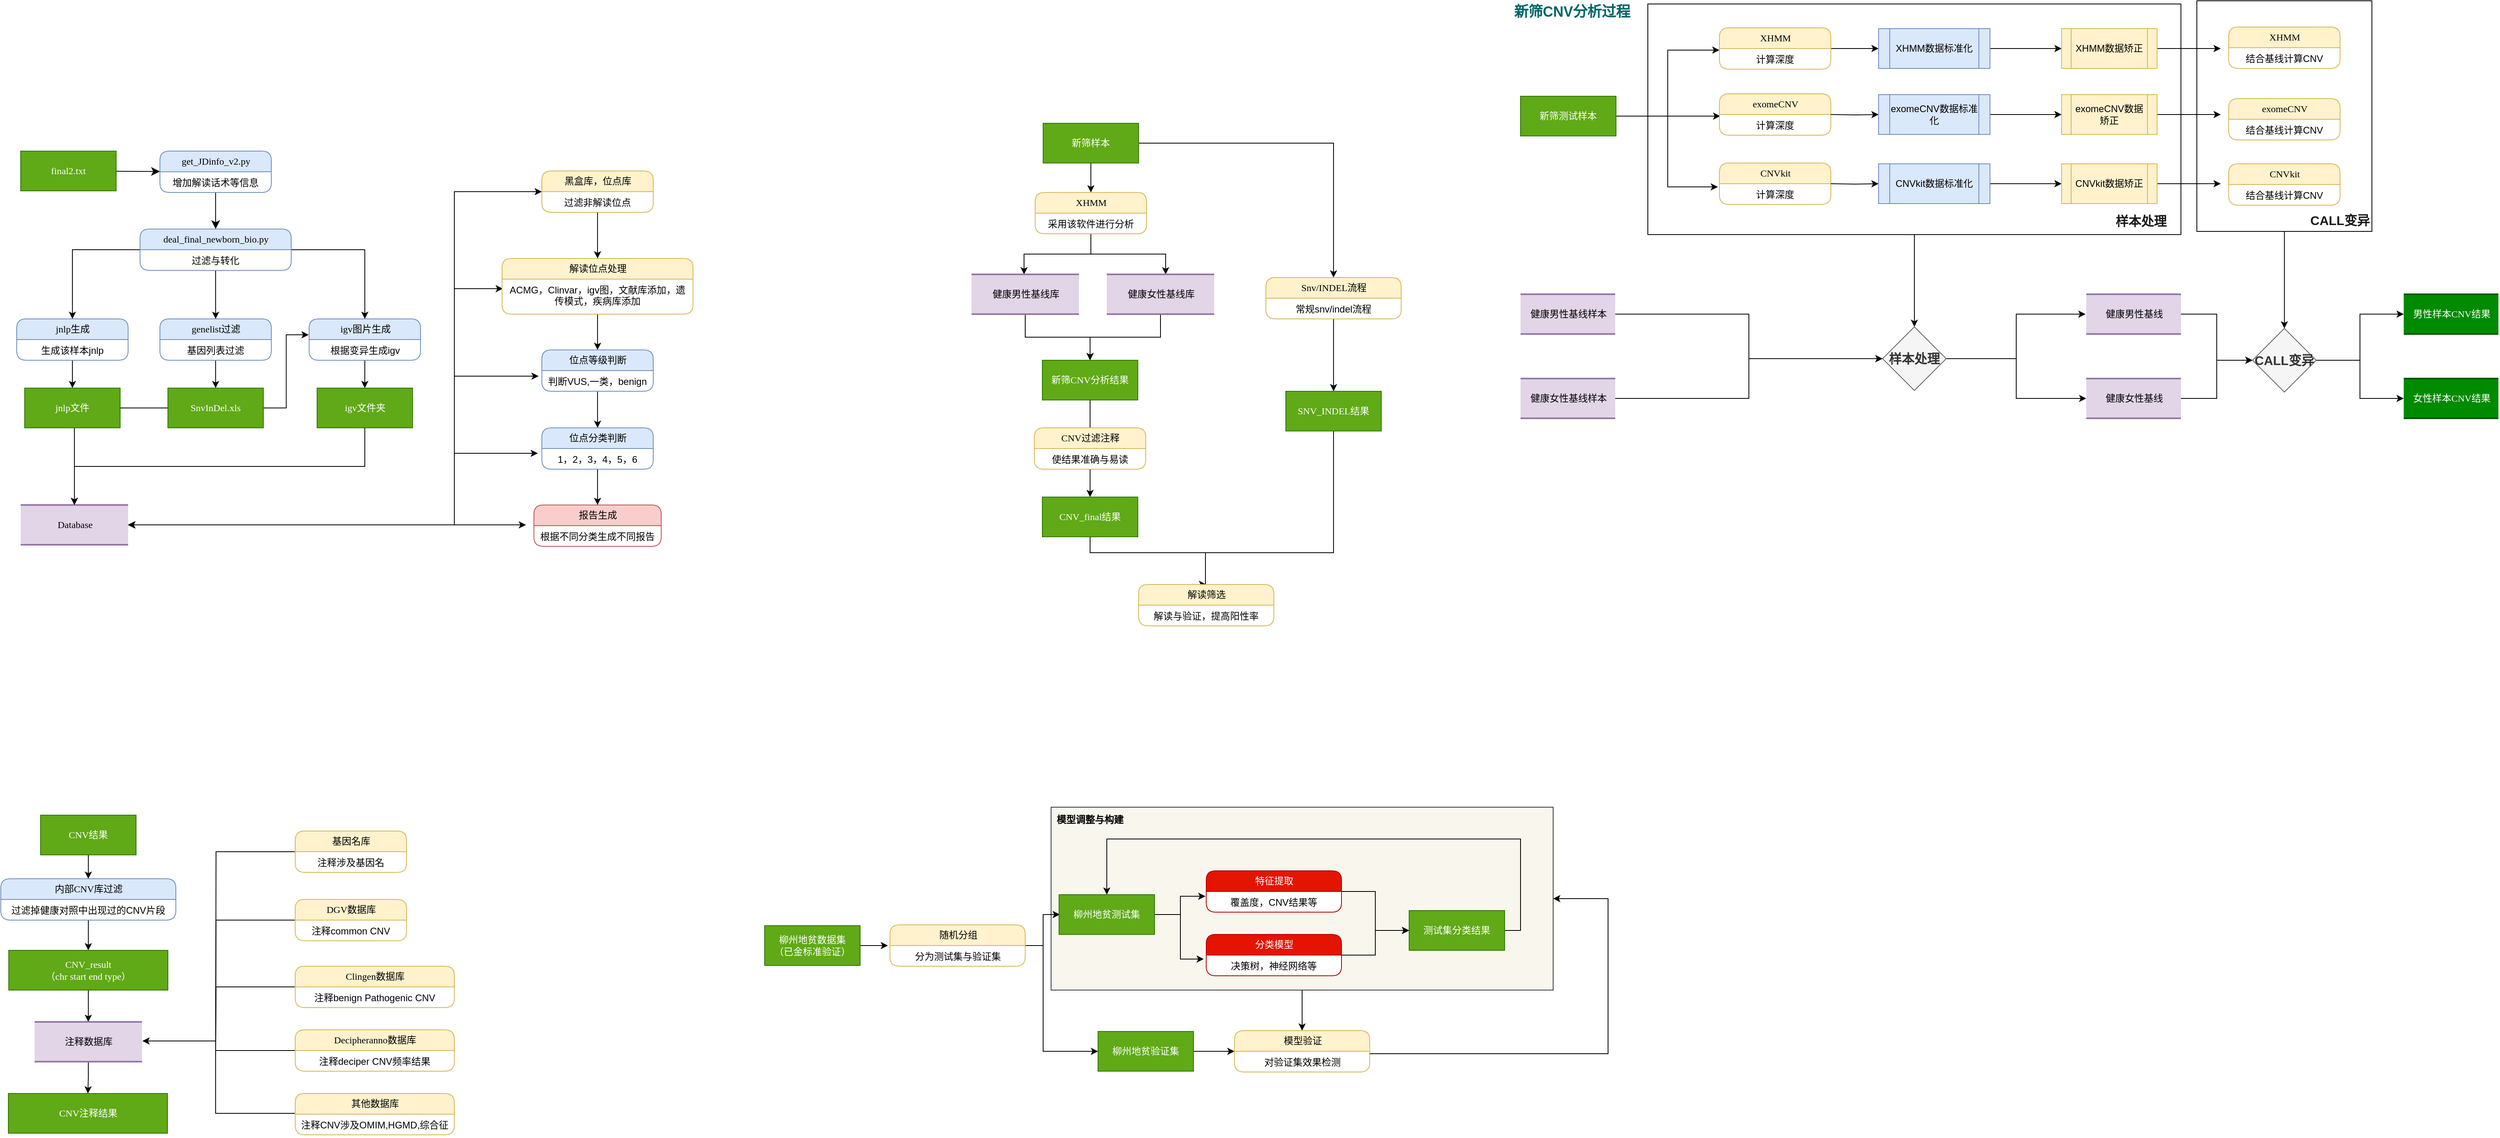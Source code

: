 <mxfile version="12.2.3" type="github" pages="1">
  <diagram name="Page-1" id="52a04d89-c75d-2922-d76d-85b35f80e030">
    <mxGraphModel dx="1438" dy="1563" grid="1" gridSize="10" guides="1" tooltips="1" connect="1" arrows="1" fold="1" page="1" pageScale="1" pageWidth="1100" pageHeight="850" background="#ffffff" math="0" shadow="0">
      <root>
        <mxCell id="0"/>
        <mxCell id="1" parent="0"/>
        <mxCell id="VOBAoA-C6KZwOOZsZIeF-67" style="edgeStyle=orthogonalEdgeStyle;rounded=0;orthogonalLoop=1;jettySize=auto;html=1;entryX=0.5;entryY=0;entryDx=0;entryDy=0;fontSize=16;fontColor=#1A1A1A;" edge="1" parent="1" source="VOBAoA-C6KZwOOZsZIeF-64" target="VOBAoA-C6KZwOOZsZIeF-65">
          <mxGeometry relative="1" as="geometry"/>
        </mxCell>
        <mxCell id="VOBAoA-C6KZwOOZsZIeF-64" value="" style="rounded=0;whiteSpace=wrap;html=1;fontColor=#006666;" vertex="1" parent="1">
          <mxGeometry x="2800" y="-134" width="220" height="290" as="geometry"/>
        </mxCell>
        <mxCell id="VOBAoA-C6KZwOOZsZIeF-54" style="edgeStyle=orthogonalEdgeStyle;rounded=0;orthogonalLoop=1;jettySize=auto;html=1;entryX=0.5;entryY=0;entryDx=0;entryDy=0;fontSize=16;fontColor=#1A1A1A;" edge="1" parent="1" source="VOBAoA-C6KZwOOZsZIeF-17" target="VOBAoA-C6KZwOOZsZIeF-43">
          <mxGeometry relative="1" as="geometry"/>
        </mxCell>
        <mxCell id="VOBAoA-C6KZwOOZsZIeF-17" value="" style="rounded=0;whiteSpace=wrap;html=1;fontColor=#006666;" vertex="1" parent="1">
          <mxGeometry x="2110" y="-130" width="670" height="290" as="geometry"/>
        </mxCell>
        <mxCell id="idDfFGac4VxkV4h0BFKW-147" style="edgeStyle=orthogonalEdgeStyle;rounded=0;orthogonalLoop=1;jettySize=auto;html=1;entryX=0.5;entryY=0;entryDx=0;entryDy=0;startArrow=none;startFill=0;endArrow=classic;endFill=1;" parent="1" source="idDfFGac4VxkV4h0BFKW-142" target="idDfFGac4VxkV4h0BFKW-145" edge="1">
          <mxGeometry relative="1" as="geometry"/>
        </mxCell>
        <mxCell id="idDfFGac4VxkV4h0BFKW-142" value="" style="rounded=0;whiteSpace=wrap;html=1;fillColor=#f9f7ed;strokeColor=#36393d;" parent="1" vertex="1">
          <mxGeometry x="1360" y="880" width="631" height="230" as="geometry"/>
        </mxCell>
        <mxCell id="idDfFGac4VxkV4h0BFKW-47" style="edgeStyle=orthogonalEdgeStyle;rounded=0;orthogonalLoop=1;jettySize=auto;html=1;startArrow=classic;startFill=1;entryX=0;entryY=0.5;entryDx=0;entryDy=0;" parent="1" source="17472293e6e8944d-4" target="idDfFGac4VxkV4h0BFKW-20" edge="1">
          <mxGeometry relative="1" as="geometry">
            <mxPoint x="620" y="170" as="targetPoint"/>
            <Array as="points">
              <mxPoint x="610" y="525"/>
              <mxPoint x="610" y="106"/>
            </Array>
          </mxGeometry>
        </mxCell>
        <mxCell id="idDfFGac4VxkV4h0BFKW-48" style="edgeStyle=orthogonalEdgeStyle;rounded=0;orthogonalLoop=1;jettySize=auto;html=1;entryX=0.004;entryY=0.273;entryDx=0;entryDy=0;entryPerimeter=0;startArrow=classic;startFill=1;" parent="1" source="17472293e6e8944d-4" target="idDfFGac4VxkV4h0BFKW-24" edge="1">
          <mxGeometry relative="1" as="geometry">
            <Array as="points">
              <mxPoint x="610" y="525"/>
              <mxPoint x="610" y="228"/>
            </Array>
          </mxGeometry>
        </mxCell>
        <mxCell id="idDfFGac4VxkV4h0BFKW-49" style="edgeStyle=orthogonalEdgeStyle;rounded=0;orthogonalLoop=1;jettySize=auto;html=1;entryX=-0.029;entryY=0.269;entryDx=0;entryDy=0;entryPerimeter=0;startArrow=classic;startFill=1;" parent="1" source="17472293e6e8944d-4" target="idDfFGac4VxkV4h0BFKW-26" edge="1">
          <mxGeometry relative="1" as="geometry">
            <Array as="points">
              <mxPoint x="610" y="525"/>
              <mxPoint x="610" y="338"/>
            </Array>
          </mxGeometry>
        </mxCell>
        <mxCell id="idDfFGac4VxkV4h0BFKW-50" style="edgeStyle=orthogonalEdgeStyle;rounded=0;orthogonalLoop=1;jettySize=auto;html=1;entryX=-0.036;entryY=0.231;entryDx=0;entryDy=0;entryPerimeter=0;startArrow=classic;startFill=1;" parent="1" source="17472293e6e8944d-4" target="idDfFGac4VxkV4h0BFKW-29" edge="1">
          <mxGeometry relative="1" as="geometry">
            <Array as="points">
              <mxPoint x="610" y="525"/>
              <mxPoint x="610" y="435"/>
            </Array>
          </mxGeometry>
        </mxCell>
        <mxCell id="idDfFGac4VxkV4h0BFKW-53" style="edgeStyle=orthogonalEdgeStyle;rounded=0;orthogonalLoop=1;jettySize=auto;html=1;startArrow=classic;startFill=1;" parent="1" source="17472293e6e8944d-4" edge="1">
          <mxGeometry relative="1" as="geometry">
            <mxPoint x="700" y="525" as="targetPoint"/>
          </mxGeometry>
        </mxCell>
        <mxCell id="17472293e6e8944d-4" value="Database" style="html=1;rounded=0;shadow=0;comic=0;labelBackgroundColor=none;strokeColor=#9673a6;strokeWidth=2;fillColor=#e1d5e7;fontFamily=Verdana;fontSize=12;align=center;shape=mxgraph.ios7ui.horLines;" parent="1" vertex="1">
          <mxGeometry x="65" y="500" width="135" height="50" as="geometry"/>
        </mxCell>
        <mxCell id="1fdf3b25b50cf41e-27" style="edgeStyle=none;html=1;labelBackgroundColor=none;startFill=0;startSize=8;endFill=1;endSize=8;fontFamily=Verdana;fontSize=12;" parent="1" source="17472293e6e8944d-30" target="1fdf3b25b50cf41e-1" edge="1">
          <mxGeometry relative="1" as="geometry"/>
        </mxCell>
        <mxCell id="17472293e6e8944d-30" value="final2.txt" style="whiteSpace=wrap;html=1;rounded=0;shadow=0;comic=0;labelBackgroundColor=none;strokeColor=#2D7600;strokeWidth=1;fillColor=#60a917;fontFamily=Verdana;fontSize=12;fontColor=#ffffff;align=center;" parent="1" vertex="1">
          <mxGeometry x="65" y="55" width="120" height="50" as="geometry"/>
        </mxCell>
        <mxCell id="1fdf3b25b50cf41e-29" style="edgeStyle=none;html=1;labelBackgroundColor=none;startFill=0;startSize=8;endFill=1;endSize=8;fontFamily=Verdana;fontSize=12;" parent="1" source="1fdf3b25b50cf41e-1" target="1fdf3b25b50cf41e-7" edge="1">
          <mxGeometry relative="1" as="geometry"/>
        </mxCell>
        <mxCell id="1fdf3b25b50cf41e-1" value="get_JDinfo_v2.py" style="swimlane;html=1;fontStyle=0;childLayout=stackLayout;horizontal=1;startSize=26;fillColor=#dae8fc;horizontalStack=0;resizeParent=1;resizeLast=0;collapsible=1;marginBottom=0;swimlaneFillColor=#ffffff;align=center;rounded=1;shadow=0;comic=0;labelBackgroundColor=none;strokeColor=#6c8ebf;strokeWidth=1;fontFamily=Verdana;fontSize=12;" parent="1" vertex="1">
          <mxGeometry x="240" y="55" width="140" height="52" as="geometry"/>
        </mxCell>
        <mxCell id="1fdf3b25b50cf41e-2" value="增加解读话术等信息" style="text;html=1;strokeColor=none;fillColor=none;spacingLeft=4;spacingRight=4;whiteSpace=wrap;overflow=hidden;rotatable=0;points=[[0,0.5],[1,0.5]];portConstraint=eastwest;align=center;" parent="1fdf3b25b50cf41e-1" vertex="1">
          <mxGeometry y="26" width="140" height="26" as="geometry"/>
        </mxCell>
        <mxCell id="idDfFGac4VxkV4h0BFKW-39" value="" style="edgeStyle=orthogonalEdgeStyle;rounded=0;orthogonalLoop=1;jettySize=auto;html=1;" parent="1" source="1fdf3b25b50cf41e-7" target="1fdf3b25b50cf41e-17" edge="1">
          <mxGeometry relative="1" as="geometry"/>
        </mxCell>
        <mxCell id="idDfFGac4VxkV4h0BFKW-40" style="edgeStyle=orthogonalEdgeStyle;rounded=0;orthogonalLoop=1;jettySize=auto;html=1;" parent="1" source="1fdf3b25b50cf41e-7" target="1fdf3b25b50cf41e-19" edge="1">
          <mxGeometry relative="1" as="geometry"/>
        </mxCell>
        <mxCell id="idDfFGac4VxkV4h0BFKW-41" style="edgeStyle=orthogonalEdgeStyle;rounded=0;orthogonalLoop=1;jettySize=auto;html=1;entryX=0.5;entryY=0;entryDx=0;entryDy=0;" parent="1" source="1fdf3b25b50cf41e-7" target="1fdf3b25b50cf41e-21" edge="1">
          <mxGeometry relative="1" as="geometry"/>
        </mxCell>
        <mxCell id="1fdf3b25b50cf41e-7" value="deal_final_newborn_bio.py" style="swimlane;html=1;fontStyle=0;childLayout=stackLayout;horizontal=1;startSize=26;fillColor=#dae8fc;horizontalStack=0;resizeParent=1;resizeLast=0;collapsible=1;marginBottom=0;swimlaneFillColor=#ffffff;align=center;rounded=1;shadow=0;comic=0;labelBackgroundColor=none;strokeColor=#6c8ebf;strokeWidth=1;fontFamily=Verdana;fontSize=12;" parent="1" vertex="1">
          <mxGeometry x="215" y="153" width="190" height="52" as="geometry"/>
        </mxCell>
        <mxCell id="1fdf3b25b50cf41e-8" value="过滤与转化" style="text;html=1;strokeColor=none;fillColor=none;spacingLeft=4;spacingRight=4;whiteSpace=wrap;overflow=hidden;rotatable=0;points=[[0,0.5],[1,0.5]];portConstraint=eastwest;align=center;" parent="1fdf3b25b50cf41e-7" vertex="1">
          <mxGeometry y="26" width="190" height="26" as="geometry"/>
        </mxCell>
        <mxCell id="idDfFGac4VxkV4h0BFKW-12" value="" style="edgeStyle=orthogonalEdgeStyle;rounded=0;orthogonalLoop=1;jettySize=auto;html=1;" parent="1" source="1fdf3b25b50cf41e-17" target="1fdf3b25b50cf41e-25" edge="1">
          <mxGeometry relative="1" as="geometry"/>
        </mxCell>
        <mxCell id="1fdf3b25b50cf41e-17" value="genelist过滤" style="swimlane;html=1;fontStyle=0;childLayout=stackLayout;horizontal=1;startSize=26;fillColor=#dae8fc;horizontalStack=0;resizeParent=1;resizeLast=0;collapsible=1;marginBottom=0;swimlaneFillColor=#ffffff;align=center;rounded=1;shadow=0;comic=0;labelBackgroundColor=none;strokeColor=#6c8ebf;strokeWidth=1;fontFamily=Verdana;fontSize=12;" parent="1" vertex="1">
          <mxGeometry x="240" y="266" width="140" height="52" as="geometry"/>
        </mxCell>
        <mxCell id="1fdf3b25b50cf41e-18" value="基因列表过滤" style="text;html=1;strokeColor=none;fillColor=none;spacingLeft=4;spacingRight=4;whiteSpace=wrap;overflow=hidden;rotatable=0;points=[[0,0.5],[1,0.5]];portConstraint=eastwest;align=center;" parent="1fdf3b25b50cf41e-17" vertex="1">
          <mxGeometry y="26" width="140" height="26" as="geometry"/>
        </mxCell>
        <mxCell id="idDfFGac4VxkV4h0BFKW-13" value="" style="edgeStyle=orthogonalEdgeStyle;rounded=0;orthogonalLoop=1;jettySize=auto;html=1;" parent="1" source="1fdf3b25b50cf41e-19" target="idDfFGac4VxkV4h0BFKW-4" edge="1">
          <mxGeometry relative="1" as="geometry"/>
        </mxCell>
        <mxCell id="1fdf3b25b50cf41e-19" value="igv图片生成" style="swimlane;html=1;fontStyle=0;childLayout=stackLayout;horizontal=1;startSize=26;fillColor=#dae8fc;horizontalStack=0;resizeParent=1;resizeLast=0;collapsible=1;marginBottom=0;swimlaneFillColor=#ffffff;align=center;rounded=1;shadow=0;comic=0;labelBackgroundColor=none;strokeColor=#6c8ebf;strokeWidth=1;fontFamily=Verdana;fontSize=12;" parent="1" vertex="1">
          <mxGeometry x="427.5" y="266" width="140" height="52" as="geometry"/>
        </mxCell>
        <mxCell id="1fdf3b25b50cf41e-20" value="根据变异生成igv" style="text;html=1;strokeColor=none;fillColor=none;spacingLeft=4;spacingRight=4;whiteSpace=wrap;overflow=hidden;rotatable=0;points=[[0,0.5],[1,0.5]];portConstraint=eastwest;align=center;" parent="1fdf3b25b50cf41e-19" vertex="1">
          <mxGeometry y="26" width="140" height="26" as="geometry"/>
        </mxCell>
        <mxCell id="idDfFGac4VxkV4h0BFKW-14" value="" style="edgeStyle=orthogonalEdgeStyle;rounded=0;orthogonalLoop=1;jettySize=auto;html=1;" parent="1" source="1fdf3b25b50cf41e-21" target="1fdf3b25b50cf41e-26" edge="1">
          <mxGeometry relative="1" as="geometry"/>
        </mxCell>
        <mxCell id="1fdf3b25b50cf41e-21" value="jnlp生成" style="swimlane;html=1;fontStyle=0;childLayout=stackLayout;horizontal=1;startSize=26;fillColor=#dae8fc;horizontalStack=0;resizeParent=1;resizeLast=0;collapsible=1;marginBottom=0;swimlaneFillColor=#ffffff;align=center;rounded=1;shadow=0;comic=0;labelBackgroundColor=none;strokeColor=#6c8ebf;strokeWidth=1;fontFamily=Verdana;fontSize=12;" parent="1" vertex="1">
          <mxGeometry x="60" y="266" width="140" height="52" as="geometry"/>
        </mxCell>
        <mxCell id="1fdf3b25b50cf41e-22" value="生成该样本jnlp" style="text;html=1;strokeColor=none;fillColor=none;spacingLeft=4;spacingRight=4;whiteSpace=wrap;overflow=hidden;rotatable=0;points=[[0,0.5],[1,0.5]];portConstraint=eastwest;align=center;" parent="1fdf3b25b50cf41e-21" vertex="1">
          <mxGeometry y="26" width="140" height="26" as="geometry"/>
        </mxCell>
        <mxCell id="idDfFGac4VxkV4h0BFKW-42" style="edgeStyle=orthogonalEdgeStyle;rounded=0;orthogonalLoop=1;jettySize=auto;html=1;entryX=-0.004;entryY=0.385;entryDx=0;entryDy=0;entryPerimeter=0;" parent="1" source="1fdf3b25b50cf41e-25" target="1fdf3b25b50cf41e-19" edge="1">
          <mxGeometry relative="1" as="geometry"/>
        </mxCell>
        <mxCell id="idDfFGac4VxkV4h0BFKW-43" style="edgeStyle=orthogonalEdgeStyle;rounded=0;orthogonalLoop=1;jettySize=auto;html=1;" parent="1" source="1fdf3b25b50cf41e-25" target="17472293e6e8944d-4" edge="1">
          <mxGeometry relative="1" as="geometry"/>
        </mxCell>
        <mxCell id="1fdf3b25b50cf41e-25" value="SnvInDel.xls" style="whiteSpace=wrap;html=1;rounded=0;shadow=0;comic=0;labelBackgroundColor=none;strokeColor=#2D7600;strokeWidth=1;fillColor=#60a917;fontFamily=Verdana;fontSize=12;fontColor=#ffffff;align=center;" parent="1" vertex="1">
          <mxGeometry x="250" y="353" width="120" height="50" as="geometry"/>
        </mxCell>
        <mxCell id="1fdf3b25b50cf41e-26" value="jnlp文件" style="whiteSpace=wrap;html=1;rounded=0;shadow=0;comic=0;labelBackgroundColor=none;strokeColor=#2D7600;strokeWidth=1;fillColor=#60a917;fontFamily=Verdana;fontSize=12;fontColor=#ffffff;align=center;" parent="1" vertex="1">
          <mxGeometry x="70" y="353" width="120" height="50" as="geometry"/>
        </mxCell>
        <mxCell id="idDfFGac4VxkV4h0BFKW-17" style="edgeStyle=orthogonalEdgeStyle;rounded=0;orthogonalLoop=1;jettySize=auto;html=1;exitX=0.5;exitY=1;exitDx=0;exitDy=0;" parent="1" source="idDfFGac4VxkV4h0BFKW-4" target="17472293e6e8944d-4" edge="1">
          <mxGeometry relative="1" as="geometry"/>
        </mxCell>
        <mxCell id="idDfFGac4VxkV4h0BFKW-4" value="igv文件夹" style="whiteSpace=wrap;html=1;rounded=0;shadow=0;comic=0;labelBackgroundColor=none;strokeColor=#2D7600;strokeWidth=1;fillColor=#60a917;fontFamily=Verdana;fontSize=12;fontColor=#ffffff;align=center;" parent="1" vertex="1">
          <mxGeometry x="437.5" y="353" width="120" height="50" as="geometry"/>
        </mxCell>
        <mxCell id="idDfFGac4VxkV4h0BFKW-27" value="" style="edgeStyle=orthogonalEdgeStyle;rounded=0;orthogonalLoop=1;jettySize=auto;html=1;" parent="1" source="idDfFGac4VxkV4h0BFKW-20" target="idDfFGac4VxkV4h0BFKW-23" edge="1">
          <mxGeometry relative="1" as="geometry"/>
        </mxCell>
        <mxCell id="idDfFGac4VxkV4h0BFKW-20" value="黑盒库，位点库" style="swimlane;html=1;fontStyle=0;childLayout=stackLayout;horizontal=1;startSize=26;fillColor=#fff2cc;horizontalStack=0;resizeParent=1;resizeLast=0;collapsible=1;marginBottom=0;swimlaneFillColor=#ffffff;align=center;rounded=1;shadow=0;comic=0;labelBackgroundColor=none;strokeColor=#d6b656;strokeWidth=1;fontFamily=Verdana;fontSize=12;" parent="1" vertex="1">
          <mxGeometry x="720" y="80" width="140" height="52" as="geometry"/>
        </mxCell>
        <mxCell id="idDfFGac4VxkV4h0BFKW-21" value="过滤非解读位点" style="text;html=1;strokeColor=none;fillColor=none;spacingLeft=4;spacingRight=4;whiteSpace=wrap;overflow=hidden;rotatable=0;points=[[0,0.5],[1,0.5]];portConstraint=eastwest;align=center;" parent="idDfFGac4VxkV4h0BFKW-20" vertex="1">
          <mxGeometry y="26" width="140" height="26" as="geometry"/>
        </mxCell>
        <mxCell id="idDfFGac4VxkV4h0BFKW-36" value="" style="edgeStyle=orthogonalEdgeStyle;rounded=0;orthogonalLoop=1;jettySize=auto;html=1;entryX=0.5;entryY=0;entryDx=0;entryDy=0;" parent="1" source="idDfFGac4VxkV4h0BFKW-23" target="idDfFGac4VxkV4h0BFKW-25" edge="1">
          <mxGeometry relative="1" as="geometry"/>
        </mxCell>
        <mxCell id="idDfFGac4VxkV4h0BFKW-23" value="解读位点处理" style="swimlane;html=1;fontStyle=0;childLayout=stackLayout;horizontal=1;startSize=26;fillColor=#fff2cc;horizontalStack=0;resizeParent=1;resizeLast=0;collapsible=1;marginBottom=0;swimlaneFillColor=#ffffff;align=center;rounded=1;shadow=0;comic=0;labelBackgroundColor=none;strokeColor=#d6b656;strokeWidth=1;fontFamily=Verdana;fontSize=12;" parent="1" vertex="1">
          <mxGeometry x="670" y="190" width="240" height="70" as="geometry"/>
        </mxCell>
        <mxCell id="idDfFGac4VxkV4h0BFKW-24" value="ACMG，Clinvar，igv图，文献库添加，遗传模式，疾病库添加" style="text;html=1;strokeColor=none;fillColor=none;spacingLeft=4;spacingRight=4;whiteSpace=wrap;overflow=hidden;rotatable=0;points=[[0,0.5],[1,0.5]];portConstraint=eastwest;align=center;" parent="idDfFGac4VxkV4h0BFKW-23" vertex="1">
          <mxGeometry y="26" width="240" height="44" as="geometry"/>
        </mxCell>
        <mxCell id="idDfFGac4VxkV4h0BFKW-37" value="" style="edgeStyle=orthogonalEdgeStyle;rounded=0;orthogonalLoop=1;jettySize=auto;html=1;entryX=0.5;entryY=0;entryDx=0;entryDy=0;" parent="1" source="idDfFGac4VxkV4h0BFKW-25" target="idDfFGac4VxkV4h0BFKW-28" edge="1">
          <mxGeometry relative="1" as="geometry"/>
        </mxCell>
        <mxCell id="idDfFGac4VxkV4h0BFKW-25" value="位点等级判断" style="swimlane;html=1;fontStyle=0;childLayout=stackLayout;horizontal=1;startSize=26;fillColor=#dae8fc;horizontalStack=0;resizeParent=1;resizeLast=0;collapsible=1;marginBottom=0;swimlaneFillColor=#ffffff;align=center;rounded=1;shadow=0;comic=0;labelBackgroundColor=none;strokeColor=#6c8ebf;strokeWidth=1;fontFamily=Verdana;fontSize=12;" parent="1" vertex="1">
          <mxGeometry x="720" y="305" width="140" height="52" as="geometry"/>
        </mxCell>
        <mxCell id="idDfFGac4VxkV4h0BFKW-26" value="判断VUS,一类，benign" style="text;html=1;strokeColor=none;fillColor=none;spacingLeft=4;spacingRight=4;whiteSpace=wrap;overflow=hidden;rotatable=0;points=[[0,0.5],[1,0.5]];portConstraint=eastwest;align=center;" parent="idDfFGac4VxkV4h0BFKW-25" vertex="1">
          <mxGeometry y="26" width="140" height="26" as="geometry"/>
        </mxCell>
        <mxCell id="idDfFGac4VxkV4h0BFKW-38" value="" style="edgeStyle=orthogonalEdgeStyle;rounded=0;orthogonalLoop=1;jettySize=auto;html=1;entryX=0.5;entryY=0;entryDx=0;entryDy=0;" parent="1" source="idDfFGac4VxkV4h0BFKW-28" target="idDfFGac4VxkV4h0BFKW-30" edge="1">
          <mxGeometry relative="1" as="geometry"/>
        </mxCell>
        <mxCell id="idDfFGac4VxkV4h0BFKW-28" value="位点分类判断" style="swimlane;html=1;fontStyle=0;childLayout=stackLayout;horizontal=1;startSize=26;fillColor=#dae8fc;horizontalStack=0;resizeParent=1;resizeLast=0;collapsible=1;marginBottom=0;swimlaneFillColor=#ffffff;align=center;rounded=1;shadow=0;comic=0;labelBackgroundColor=none;strokeColor=#6c8ebf;strokeWidth=1;fontFamily=Verdana;fontSize=12;" parent="1" vertex="1">
          <mxGeometry x="720" y="403" width="140" height="52" as="geometry"/>
        </mxCell>
        <mxCell id="idDfFGac4VxkV4h0BFKW-29" value="1，2，3，4，5，6" style="text;html=1;strokeColor=none;fillColor=none;spacingLeft=4;spacingRight=4;whiteSpace=wrap;overflow=hidden;rotatable=0;points=[[0,0.5],[1,0.5]];portConstraint=eastwest;align=center;" parent="idDfFGac4VxkV4h0BFKW-28" vertex="1">
          <mxGeometry y="26" width="140" height="26" as="geometry"/>
        </mxCell>
        <mxCell id="idDfFGac4VxkV4h0BFKW-30" value="报告生成" style="swimlane;html=1;fontStyle=0;childLayout=stackLayout;horizontal=1;startSize=26;fillColor=#f8cecc;horizontalStack=0;resizeParent=1;resizeLast=0;collapsible=1;marginBottom=0;swimlaneFillColor=#ffffff;align=center;rounded=1;shadow=0;comic=0;labelBackgroundColor=none;strokeColor=#b85450;strokeWidth=1;fontFamily=Verdana;fontSize=12;" parent="1" vertex="1">
          <mxGeometry x="710" y="500" width="160" height="52" as="geometry"/>
        </mxCell>
        <mxCell id="idDfFGac4VxkV4h0BFKW-31" value="根据不同分类生成不同报告" style="text;html=1;strokeColor=none;fillColor=none;spacingLeft=4;spacingRight=4;whiteSpace=wrap;overflow=hidden;rotatable=0;points=[[0,0.5],[1,0.5]];portConstraint=eastwest;align=center;" parent="idDfFGac4VxkV4h0BFKW-30" vertex="1">
          <mxGeometry y="26" width="160" height="26" as="geometry"/>
        </mxCell>
        <mxCell id="idDfFGac4VxkV4h0BFKW-61" value="" style="edgeStyle=orthogonalEdgeStyle;rounded=0;orthogonalLoop=1;jettySize=auto;html=1;startArrow=none;startFill=0;entryX=0.5;entryY=0;entryDx=0;entryDy=0;" parent="1" source="idDfFGac4VxkV4h0BFKW-54" target="idDfFGac4VxkV4h0BFKW-55" edge="1">
          <mxGeometry relative="1" as="geometry"/>
        </mxCell>
        <mxCell id="idDfFGac4VxkV4h0BFKW-54" value="CNV结果" style="whiteSpace=wrap;html=1;rounded=0;shadow=0;comic=0;labelBackgroundColor=none;strokeColor=#2D7600;strokeWidth=1;fillColor=#60a917;fontFamily=Verdana;fontSize=12;fontColor=#ffffff;align=center;" parent="1" vertex="1">
          <mxGeometry x="90" y="890" width="120" height="50" as="geometry"/>
        </mxCell>
        <mxCell id="idDfFGac4VxkV4h0BFKW-62" value="" style="edgeStyle=orthogonalEdgeStyle;rounded=0;orthogonalLoop=1;jettySize=auto;html=1;startArrow=none;startFill=0;" parent="1" source="idDfFGac4VxkV4h0BFKW-55" target="idDfFGac4VxkV4h0BFKW-57" edge="1">
          <mxGeometry relative="1" as="geometry"/>
        </mxCell>
        <mxCell id="idDfFGac4VxkV4h0BFKW-55" value="内部CNV库过滤" style="swimlane;html=1;fontStyle=0;childLayout=stackLayout;horizontal=1;startSize=26;fillColor=#dae8fc;horizontalStack=0;resizeParent=1;resizeLast=0;collapsible=1;marginBottom=0;swimlaneFillColor=#ffffff;align=center;rounded=1;shadow=0;comic=0;labelBackgroundColor=none;strokeColor=#6c8ebf;strokeWidth=1;fontFamily=Verdana;fontSize=12;" parent="1" vertex="1">
          <mxGeometry x="40" y="970" width="220" height="52" as="geometry"/>
        </mxCell>
        <mxCell id="idDfFGac4VxkV4h0BFKW-56" value="过滤掉健康对照中出现过的CNV片段" style="text;html=1;strokeColor=none;fillColor=none;spacingLeft=4;spacingRight=4;whiteSpace=wrap;overflow=hidden;rotatable=0;points=[[0,0.5],[1,0.5]];portConstraint=eastwest;align=center;" parent="idDfFGac4VxkV4h0BFKW-55" vertex="1">
          <mxGeometry y="26" width="220" height="26" as="geometry"/>
        </mxCell>
        <mxCell id="idDfFGac4VxkV4h0BFKW-63" value="" style="edgeStyle=orthogonalEdgeStyle;rounded=0;orthogonalLoop=1;jettySize=auto;html=1;startArrow=none;startFill=0;" parent="1" source="idDfFGac4VxkV4h0BFKW-57" target="idDfFGac4VxkV4h0BFKW-58" edge="1">
          <mxGeometry relative="1" as="geometry"/>
        </mxCell>
        <mxCell id="idDfFGac4VxkV4h0BFKW-57" value="CNV_result&lt;br&gt;（chr start end type）" style="whiteSpace=wrap;html=1;rounded=0;shadow=0;comic=0;labelBackgroundColor=none;strokeColor=#2D7600;strokeWidth=1;fillColor=#60a917;fontFamily=Verdana;fontSize=12;fontColor=#ffffff;align=center;" parent="1" vertex="1">
          <mxGeometry x="50" y="1060" width="200" height="50" as="geometry"/>
        </mxCell>
        <mxCell id="idDfFGac4VxkV4h0BFKW-73" value="" style="edgeStyle=orthogonalEdgeStyle;rounded=0;orthogonalLoop=1;jettySize=auto;html=1;startArrow=none;startFill=0;" parent="1" source="idDfFGac4VxkV4h0BFKW-58" target="idDfFGac4VxkV4h0BFKW-70" edge="1">
          <mxGeometry relative="1" as="geometry"/>
        </mxCell>
        <mxCell id="idDfFGac4VxkV4h0BFKW-58" value="注释数据库" style="html=1;rounded=0;shadow=0;comic=0;labelBackgroundColor=none;strokeColor=#9673a6;strokeWidth=2;fillColor=#e1d5e7;fontFamily=Verdana;fontSize=12;align=center;shape=mxgraph.ios7ui.horLines;" parent="1" vertex="1">
          <mxGeometry x="82.5" y="1150" width="135" height="50" as="geometry"/>
        </mxCell>
        <mxCell id="idDfFGac4VxkV4h0BFKW-77" style="edgeStyle=orthogonalEdgeStyle;rounded=0;orthogonalLoop=1;jettySize=auto;html=1;startArrow=none;startFill=0;endArrow=none;endFill=0;" parent="1" source="idDfFGac4VxkV4h0BFKW-59" edge="1">
          <mxGeometry relative="1" as="geometry">
            <mxPoint x="310" y="1200" as="targetPoint"/>
          </mxGeometry>
        </mxCell>
        <mxCell id="idDfFGac4VxkV4h0BFKW-59" value="基因名库" style="swimlane;html=1;fontStyle=0;childLayout=stackLayout;horizontal=1;startSize=26;fillColor=#fff2cc;horizontalStack=0;resizeParent=1;resizeLast=0;collapsible=1;marginBottom=0;swimlaneFillColor=#ffffff;align=center;rounded=1;shadow=0;comic=0;labelBackgroundColor=none;strokeColor=#d6b656;strokeWidth=1;fontFamily=Verdana;fontSize=12;" parent="1" vertex="1">
          <mxGeometry x="410" y="910" width="140" height="52" as="geometry"/>
        </mxCell>
        <mxCell id="idDfFGac4VxkV4h0BFKW-60" value="注释涉及基因名" style="text;html=1;strokeColor=none;fillColor=none;spacingLeft=4;spacingRight=4;whiteSpace=wrap;overflow=hidden;rotatable=0;points=[[0,0.5],[1,0.5]];portConstraint=eastwest;align=center;" parent="idDfFGac4VxkV4h0BFKW-59" vertex="1">
          <mxGeometry y="26" width="140" height="26" as="geometry"/>
        </mxCell>
        <mxCell id="idDfFGac4VxkV4h0BFKW-78" style="edgeStyle=orthogonalEdgeStyle;rounded=0;orthogonalLoop=1;jettySize=auto;html=1;startArrow=none;startFill=0;endArrow=none;endFill=0;" parent="1" source="idDfFGac4VxkV4h0BFKW-64" edge="1">
          <mxGeometry relative="1" as="geometry">
            <mxPoint x="310" y="1180" as="targetPoint"/>
          </mxGeometry>
        </mxCell>
        <mxCell id="idDfFGac4VxkV4h0BFKW-64" value="DGV数据库" style="swimlane;html=1;fontStyle=0;childLayout=stackLayout;horizontal=1;startSize=26;fillColor=#fff2cc;horizontalStack=0;resizeParent=1;resizeLast=0;collapsible=1;marginBottom=0;swimlaneFillColor=#ffffff;align=center;rounded=1;shadow=0;comic=0;labelBackgroundColor=none;strokeColor=#d6b656;strokeWidth=1;fontFamily=Verdana;fontSize=12;" parent="1" vertex="1">
          <mxGeometry x="410" y="996" width="140" height="52" as="geometry"/>
        </mxCell>
        <mxCell id="idDfFGac4VxkV4h0BFKW-65" value="注释common CNV" style="text;html=1;strokeColor=none;fillColor=none;spacingLeft=4;spacingRight=4;whiteSpace=wrap;overflow=hidden;rotatable=0;points=[[0,0.5],[1,0.5]];portConstraint=eastwest;align=center;" parent="idDfFGac4VxkV4h0BFKW-64" vertex="1">
          <mxGeometry y="26" width="140" height="26" as="geometry"/>
        </mxCell>
        <mxCell id="idDfFGac4VxkV4h0BFKW-79" style="edgeStyle=orthogonalEdgeStyle;rounded=0;orthogonalLoop=1;jettySize=auto;html=1;startArrow=none;startFill=0;endArrow=none;endFill=0;" parent="1" source="idDfFGac4VxkV4h0BFKW-66" edge="1">
          <mxGeometry relative="1" as="geometry">
            <mxPoint x="310" y="1180" as="targetPoint"/>
          </mxGeometry>
        </mxCell>
        <mxCell id="idDfFGac4VxkV4h0BFKW-66" value="Clingen数据库" style="swimlane;html=1;fontStyle=0;childLayout=stackLayout;horizontal=1;startSize=26;fillColor=#fff2cc;horizontalStack=0;resizeParent=1;resizeLast=0;collapsible=1;marginBottom=0;swimlaneFillColor=#ffffff;align=center;rounded=1;shadow=0;comic=0;labelBackgroundColor=none;strokeColor=#d6b656;strokeWidth=1;fontFamily=Verdana;fontSize=12;" parent="1" vertex="1">
          <mxGeometry x="410" y="1080" width="200" height="52" as="geometry"/>
        </mxCell>
        <mxCell id="idDfFGac4VxkV4h0BFKW-67" value="注释benign&amp;nbsp;Pathogenic CNV" style="text;html=1;strokeColor=none;fillColor=none;spacingLeft=4;spacingRight=4;whiteSpace=wrap;overflow=hidden;rotatable=0;points=[[0,0.5],[1,0.5]];portConstraint=eastwest;align=center;" parent="idDfFGac4VxkV4h0BFKW-66" vertex="1">
          <mxGeometry y="26" width="200" height="26" as="geometry"/>
        </mxCell>
        <mxCell id="idDfFGac4VxkV4h0BFKW-80" style="edgeStyle=orthogonalEdgeStyle;rounded=0;orthogonalLoop=1;jettySize=auto;html=1;startArrow=none;startFill=0;endArrow=none;endFill=0;" parent="1" source="idDfFGac4VxkV4h0BFKW-68" edge="1">
          <mxGeometry relative="1" as="geometry">
            <mxPoint x="310" y="1186" as="targetPoint"/>
          </mxGeometry>
        </mxCell>
        <mxCell id="idDfFGac4VxkV4h0BFKW-68" value="Decipheranno数据库" style="swimlane;html=1;fontStyle=0;childLayout=stackLayout;horizontal=1;startSize=26;fillColor=#fff2cc;horizontalStack=0;resizeParent=1;resizeLast=0;collapsible=1;marginBottom=0;swimlaneFillColor=#ffffff;align=center;rounded=1;shadow=0;comic=0;labelBackgroundColor=none;strokeColor=#d6b656;strokeWidth=1;fontFamily=Verdana;fontSize=12;" parent="1" vertex="1">
          <mxGeometry x="410" y="1160" width="200" height="52" as="geometry"/>
        </mxCell>
        <mxCell id="idDfFGac4VxkV4h0BFKW-69" value="注释deciper CNV频率结果" style="text;html=1;strokeColor=none;fillColor=none;spacingLeft=4;spacingRight=4;whiteSpace=wrap;overflow=hidden;rotatable=0;points=[[0,0.5],[1,0.5]];portConstraint=eastwest;align=center;" parent="idDfFGac4VxkV4h0BFKW-68" vertex="1">
          <mxGeometry y="26" width="200" height="26" as="geometry"/>
        </mxCell>
        <mxCell id="idDfFGac4VxkV4h0BFKW-70" value="CNV注释结果" style="whiteSpace=wrap;html=1;rounded=0;shadow=0;comic=0;labelBackgroundColor=none;strokeColor=#2D7600;strokeWidth=1;fillColor=#60a917;fontFamily=Verdana;fontSize=12;fontColor=#ffffff;align=center;" parent="1" vertex="1">
          <mxGeometry x="49.5" y="1240" width="200" height="50" as="geometry"/>
        </mxCell>
        <mxCell id="idDfFGac4VxkV4h0BFKW-75" style="edgeStyle=orthogonalEdgeStyle;rounded=0;orthogonalLoop=1;jettySize=auto;html=1;entryX=1.004;entryY=0.5;entryDx=0;entryDy=0;entryPerimeter=0;startArrow=none;startFill=0;" parent="1" edge="1">
          <mxGeometry relative="1" as="geometry">
            <mxPoint x="410" y="1265" as="sourcePoint"/>
            <mxPoint x="218" y="1174" as="targetPoint"/>
            <Array as="points">
              <mxPoint x="310" y="1265"/>
              <mxPoint x="310" y="1174"/>
            </Array>
          </mxGeometry>
        </mxCell>
        <mxCell id="idDfFGac4VxkV4h0BFKW-71" value="其他数据库" style="swimlane;html=1;fontStyle=0;childLayout=stackLayout;horizontal=1;startSize=26;fillColor=#fff2cc;horizontalStack=0;resizeParent=1;resizeLast=0;collapsible=1;marginBottom=0;swimlaneFillColor=#ffffff;align=center;rounded=1;shadow=0;comic=0;labelBackgroundColor=none;strokeColor=#d6b656;strokeWidth=1;fontFamily=Verdana;fontSize=12;" parent="1" vertex="1">
          <mxGeometry x="410" y="1240" width="200" height="52" as="geometry"/>
        </mxCell>
        <mxCell id="idDfFGac4VxkV4h0BFKW-72" value="注释CNV涉及OMIM,HGMD,综合征" style="text;html=1;strokeColor=none;fillColor=none;spacingLeft=4;spacingRight=4;whiteSpace=wrap;overflow=hidden;rotatable=0;points=[[0,0.5],[1,0.5]];portConstraint=eastwest;align=center;" parent="idDfFGac4VxkV4h0BFKW-71" vertex="1">
          <mxGeometry y="26" width="200" height="26" as="geometry"/>
        </mxCell>
        <mxCell id="idDfFGac4VxkV4h0BFKW-93" value="" style="edgeStyle=orthogonalEdgeStyle;rounded=0;orthogonalLoop=1;jettySize=auto;html=1;startArrow=none;startFill=0;endArrow=classic;endFill=1;entryX=0.5;entryY=0;entryDx=0;entryDy=0;" parent="1" source="idDfFGac4VxkV4h0BFKW-83" target="idDfFGac4VxkV4h0BFKW-86" edge="1">
          <mxGeometry relative="1" as="geometry"/>
        </mxCell>
        <mxCell id="idDfFGac4VxkV4h0BFKW-107" style="edgeStyle=orthogonalEdgeStyle;rounded=0;orthogonalLoop=1;jettySize=auto;html=1;exitX=1;exitY=0.5;exitDx=0;exitDy=0;startArrow=none;startFill=0;endArrow=classic;endFill=1;" parent="1" source="idDfFGac4VxkV4h0BFKW-83" target="idDfFGac4VxkV4h0BFKW-105" edge="1">
          <mxGeometry relative="1" as="geometry"/>
        </mxCell>
        <mxCell id="idDfFGac4VxkV4h0BFKW-83" value="新筛样本" style="whiteSpace=wrap;html=1;rounded=0;shadow=0;comic=0;labelBackgroundColor=none;strokeColor=#2D7600;strokeWidth=1;fillColor=#60a917;fontFamily=Verdana;fontSize=12;fontColor=#ffffff;align=center;" parent="1" vertex="1">
          <mxGeometry x="1350" y="20" width="120" height="50" as="geometry"/>
        </mxCell>
        <mxCell id="idDfFGac4VxkV4h0BFKW-98" style="edgeStyle=orthogonalEdgeStyle;rounded=0;orthogonalLoop=1;jettySize=auto;html=1;entryX=0.489;entryY=0;entryDx=0;entryDy=0;entryPerimeter=0;startArrow=none;startFill=0;endArrow=classic;endFill=1;" parent="1" source="idDfFGac4VxkV4h0BFKW-86" target="idDfFGac4VxkV4h0BFKW-88" edge="1">
          <mxGeometry relative="1" as="geometry"/>
        </mxCell>
        <mxCell id="idDfFGac4VxkV4h0BFKW-99" style="edgeStyle=orthogonalEdgeStyle;rounded=0;orthogonalLoop=1;jettySize=auto;html=1;entryX=0.548;entryY=0;entryDx=0;entryDy=0;entryPerimeter=0;startArrow=none;startFill=0;endArrow=classic;endFill=1;" parent="1" source="idDfFGac4VxkV4h0BFKW-86" target="idDfFGac4VxkV4h0BFKW-89" edge="1">
          <mxGeometry relative="1" as="geometry"/>
        </mxCell>
        <mxCell id="idDfFGac4VxkV4h0BFKW-86" value="XHMM" style="swimlane;html=1;fontStyle=0;childLayout=stackLayout;horizontal=1;startSize=26;fillColor=#fff2cc;horizontalStack=0;resizeParent=1;resizeLast=0;collapsible=1;marginBottom=0;swimlaneFillColor=#ffffff;align=center;rounded=1;shadow=0;comic=0;labelBackgroundColor=none;strokeColor=#d6b656;strokeWidth=1;fontFamily=Verdana;fontSize=12;" parent="1" vertex="1">
          <mxGeometry x="1340" y="107" width="140" height="52" as="geometry"/>
        </mxCell>
        <mxCell id="idDfFGac4VxkV4h0BFKW-87" value="采用该软件进行分析" style="text;html=1;strokeColor=none;fillColor=none;spacingLeft=4;spacingRight=4;whiteSpace=wrap;overflow=hidden;rotatable=0;points=[[0,0.5],[1,0.5]];portConstraint=eastwest;align=center;" parent="idDfFGac4VxkV4h0BFKW-86" vertex="1">
          <mxGeometry y="26" width="140" height="26" as="geometry"/>
        </mxCell>
        <mxCell id="idDfFGac4VxkV4h0BFKW-102" style="edgeStyle=orthogonalEdgeStyle;rounded=0;orthogonalLoop=1;jettySize=auto;html=1;entryX=0.5;entryY=0;entryDx=0;entryDy=0;startArrow=none;startFill=0;endArrow=classic;endFill=1;" parent="1" source="idDfFGac4VxkV4h0BFKW-88" target="idDfFGac4VxkV4h0BFKW-90" edge="1">
          <mxGeometry relative="1" as="geometry"/>
        </mxCell>
        <mxCell id="idDfFGac4VxkV4h0BFKW-88" value="健康男性基线库" style="html=1;rounded=0;shadow=0;comic=0;labelBackgroundColor=none;strokeColor=#9673a6;strokeWidth=2;fillColor=#e1d5e7;fontFamily=Verdana;fontSize=12;align=center;shape=mxgraph.ios7ui.horLines;" parent="1" vertex="1">
          <mxGeometry x="1260" y="210" width="135" height="50" as="geometry"/>
        </mxCell>
        <mxCell id="idDfFGac4VxkV4h0BFKW-101" style="edgeStyle=orthogonalEdgeStyle;rounded=0;orthogonalLoop=1;jettySize=auto;html=1;startArrow=none;startFill=0;endArrow=classic;endFill=1;" parent="1" source="idDfFGac4VxkV4h0BFKW-89" target="idDfFGac4VxkV4h0BFKW-90" edge="1">
          <mxGeometry relative="1" as="geometry"/>
        </mxCell>
        <mxCell id="idDfFGac4VxkV4h0BFKW-89" value="健康女性基线库" style="html=1;rounded=0;shadow=0;comic=0;labelBackgroundColor=none;strokeColor=#9673a6;strokeWidth=2;fillColor=#e1d5e7;fontFamily=Verdana;fontSize=12;align=center;shape=mxgraph.ios7ui.horLines;" parent="1" vertex="1">
          <mxGeometry x="1430" y="210" width="135" height="50" as="geometry"/>
        </mxCell>
        <mxCell id="idDfFGac4VxkV4h0BFKW-104" value="" style="edgeStyle=orthogonalEdgeStyle;rounded=0;orthogonalLoop=1;jettySize=auto;html=1;startArrow=none;startFill=0;endArrow=classic;endFill=1;" parent="1" source="idDfFGac4VxkV4h0BFKW-90" target="idDfFGac4VxkV4h0BFKW-103" edge="1">
          <mxGeometry relative="1" as="geometry"/>
        </mxCell>
        <mxCell id="idDfFGac4VxkV4h0BFKW-90" value="新筛CNV分析结果" style="whiteSpace=wrap;html=1;rounded=0;shadow=0;comic=0;labelBackgroundColor=none;strokeColor=#2D7600;strokeWidth=1;fillColor=#60a917;fontFamily=Verdana;fontSize=12;fontColor=#ffffff;align=center;" parent="1" vertex="1">
          <mxGeometry x="1349" y="318" width="120" height="50" as="geometry"/>
        </mxCell>
        <mxCell id="idDfFGac4VxkV4h0BFKW-118" style="edgeStyle=orthogonalEdgeStyle;rounded=0;orthogonalLoop=1;jettySize=auto;html=1;entryX=0.5;entryY=0;entryDx=0;entryDy=0;startArrow=none;startFill=0;endArrow=classic;endFill=1;" parent="1" source="idDfFGac4VxkV4h0BFKW-103" target="idDfFGac4VxkV4h0BFKW-116" edge="1">
          <mxGeometry relative="1" as="geometry">
            <Array as="points">
              <mxPoint x="1409" y="560"/>
              <mxPoint x="1554" y="560"/>
            </Array>
          </mxGeometry>
        </mxCell>
        <mxCell id="idDfFGac4VxkV4h0BFKW-103" value="CNV_final结果" style="whiteSpace=wrap;html=1;rounded=0;shadow=0;comic=0;labelBackgroundColor=none;strokeColor=#2D7600;strokeWidth=1;fillColor=#60a917;fontFamily=Verdana;fontSize=12;fontColor=#ffffff;align=center;" parent="1" vertex="1">
          <mxGeometry x="1349" y="490" width="120" height="50" as="geometry"/>
        </mxCell>
        <mxCell id="idDfFGac4VxkV4h0BFKW-91" value="CNV过滤注释" style="swimlane;html=1;fontStyle=0;childLayout=stackLayout;horizontal=1;startSize=26;fillColor=#fff2cc;horizontalStack=0;resizeParent=1;resizeLast=0;collapsible=1;marginBottom=0;swimlaneFillColor=#ffffff;align=center;rounded=1;shadow=0;comic=0;labelBackgroundColor=none;strokeColor=#d6b656;strokeWidth=1;fontFamily=Verdana;fontSize=12;" parent="1" vertex="1">
          <mxGeometry x="1339" y="403" width="140" height="52" as="geometry"/>
        </mxCell>
        <mxCell id="idDfFGac4VxkV4h0BFKW-92" value="使结果准确与易读" style="text;html=1;strokeColor=none;fillColor=none;spacingLeft=4;spacingRight=4;whiteSpace=wrap;overflow=hidden;rotatable=0;points=[[0,0.5],[1,0.5]];portConstraint=eastwest;align=center;" parent="idDfFGac4VxkV4h0BFKW-91" vertex="1">
          <mxGeometry y="26" width="140" height="26" as="geometry"/>
        </mxCell>
        <mxCell id="idDfFGac4VxkV4h0BFKW-112" value="" style="edgeStyle=orthogonalEdgeStyle;rounded=0;orthogonalLoop=1;jettySize=auto;html=1;startArrow=none;startFill=0;endArrow=classic;endFill=1;entryX=0.5;entryY=0;entryDx=0;entryDy=0;" parent="1" source="idDfFGac4VxkV4h0BFKW-105" target="idDfFGac4VxkV4h0BFKW-108" edge="1">
          <mxGeometry relative="1" as="geometry">
            <mxPoint x="1740" y="346" as="targetPoint"/>
          </mxGeometry>
        </mxCell>
        <mxCell id="idDfFGac4VxkV4h0BFKW-105" value="Snv/INDEL流程" style="swimlane;html=1;fontStyle=0;childLayout=stackLayout;horizontal=1;startSize=26;fillColor=#fff2cc;horizontalStack=0;resizeParent=1;resizeLast=0;collapsible=1;marginBottom=0;swimlaneFillColor=#ffffff;align=center;rounded=1;shadow=0;comic=0;labelBackgroundColor=none;strokeColor=#d6b656;strokeWidth=1;fontFamily=Verdana;fontSize=12;" parent="1" vertex="1">
          <mxGeometry x="1630" y="214" width="170" height="52" as="geometry"/>
        </mxCell>
        <mxCell id="idDfFGac4VxkV4h0BFKW-106" value="常规snv/indel流程" style="text;html=1;strokeColor=none;fillColor=none;spacingLeft=4;spacingRight=4;whiteSpace=wrap;overflow=hidden;rotatable=0;points=[[0,0.5],[1,0.5]];portConstraint=eastwest;align=center;" parent="idDfFGac4VxkV4h0BFKW-105" vertex="1">
          <mxGeometry y="26" width="170" height="26" as="geometry"/>
        </mxCell>
        <mxCell id="idDfFGac4VxkV4h0BFKW-119" style="edgeStyle=orthogonalEdgeStyle;rounded=0;orthogonalLoop=1;jettySize=auto;html=1;entryX=0.5;entryY=0;entryDx=0;entryDy=0;startArrow=none;startFill=0;endArrow=classic;endFill=1;exitX=0.5;exitY=1;exitDx=0;exitDy=0;" parent="1" source="idDfFGac4VxkV4h0BFKW-108" target="idDfFGac4VxkV4h0BFKW-116" edge="1">
          <mxGeometry relative="1" as="geometry">
            <Array as="points">
              <mxPoint x="1715" y="560"/>
              <mxPoint x="1554" y="560"/>
            </Array>
          </mxGeometry>
        </mxCell>
        <mxCell id="idDfFGac4VxkV4h0BFKW-108" value="SNV_INDEL结果" style="whiteSpace=wrap;html=1;rounded=0;shadow=0;comic=0;labelBackgroundColor=none;strokeColor=#2D7600;strokeWidth=1;fillColor=#60a917;fontFamily=Verdana;fontSize=12;fontColor=#ffffff;align=center;" parent="1" vertex="1">
          <mxGeometry x="1655" y="357" width="120" height="50" as="geometry"/>
        </mxCell>
        <mxCell id="idDfFGac4VxkV4h0BFKW-116" value="解读筛选" style="swimlane;html=1;fontStyle=0;childLayout=stackLayout;horizontal=1;startSize=26;fillColor=#fff2cc;horizontalStack=0;resizeParent=1;resizeLast=0;collapsible=1;marginBottom=0;swimlaneFillColor=#ffffff;align=center;rounded=1;shadow=0;comic=0;labelBackgroundColor=none;strokeColor=#d6b656;strokeWidth=1;fontFamily=Verdana;fontSize=12;" parent="1" vertex="1">
          <mxGeometry x="1470" y="600" width="170" height="52" as="geometry"/>
        </mxCell>
        <mxCell id="idDfFGac4VxkV4h0BFKW-117" value="解读与验证，提高阳性率" style="text;html=1;strokeColor=none;fillColor=none;spacingLeft=4;spacingRight=4;whiteSpace=wrap;overflow=hidden;rotatable=0;points=[[0,0.5],[1,0.5]];portConstraint=eastwest;align=center;" parent="idDfFGac4VxkV4h0BFKW-116" vertex="1">
          <mxGeometry y="26" width="170" height="26" as="geometry"/>
        </mxCell>
        <mxCell id="idDfFGac4VxkV4h0BFKW-130" style="edgeStyle=orthogonalEdgeStyle;rounded=0;orthogonalLoop=1;jettySize=auto;html=1;exitX=1;exitY=0.5;exitDx=0;exitDy=0;entryX=-0.015;entryY=0;entryDx=0;entryDy=0;entryPerimeter=0;startArrow=none;startFill=0;endArrow=classic;endFill=1;" parent="1" source="idDfFGac4VxkV4h0BFKW-120" target="idDfFGac4VxkV4h0BFKW-122" edge="1">
          <mxGeometry relative="1" as="geometry"/>
        </mxCell>
        <mxCell id="idDfFGac4VxkV4h0BFKW-120" value="柳州地贫数据集&lt;br&gt;（已金标准验证）" style="whiteSpace=wrap;html=1;rounded=0;shadow=0;comic=0;labelBackgroundColor=none;strokeColor=#2D7600;strokeWidth=1;fillColor=#60a917;fontFamily=Verdana;fontSize=12;fontColor=#ffffff;align=center;" parent="1" vertex="1">
          <mxGeometry x="1000" y="1029" width="120" height="50" as="geometry"/>
        </mxCell>
        <mxCell id="idDfFGac4VxkV4h0BFKW-131" value="" style="edgeStyle=orthogonalEdgeStyle;rounded=0;orthogonalLoop=1;jettySize=auto;html=1;startArrow=none;startFill=0;endArrow=classic;endFill=1;" parent="1" edge="1">
          <mxGeometry relative="1" as="geometry">
            <mxPoint x="1328.5" y="1054" as="sourcePoint"/>
            <mxPoint x="1371" y="1015" as="targetPoint"/>
            <Array as="points">
              <mxPoint x="1350" y="1054"/>
              <mxPoint x="1350" y="1015"/>
            </Array>
          </mxGeometry>
        </mxCell>
        <mxCell id="idDfFGac4VxkV4h0BFKW-132" style="edgeStyle=orthogonalEdgeStyle;rounded=0;orthogonalLoop=1;jettySize=auto;html=1;entryX=0;entryY=0.5;entryDx=0;entryDy=0;startArrow=none;startFill=0;endArrow=classic;endFill=1;" parent="1" source="idDfFGac4VxkV4h0BFKW-121" target="idDfFGac4VxkV4h0BFKW-128" edge="1">
          <mxGeometry relative="1" as="geometry">
            <Array as="points">
              <mxPoint x="1350" y="1054"/>
              <mxPoint x="1350" y="1187"/>
            </Array>
          </mxGeometry>
        </mxCell>
        <mxCell id="idDfFGac4VxkV4h0BFKW-121" value="随机分组" style="swimlane;html=1;fontStyle=0;childLayout=stackLayout;horizontal=1;startSize=26;fillColor=#fff2cc;horizontalStack=0;resizeParent=1;resizeLast=0;collapsible=1;marginBottom=0;swimlaneFillColor=#ffffff;align=center;rounded=1;shadow=0;comic=0;labelBackgroundColor=none;strokeColor=#d6b656;strokeWidth=1;fontFamily=Verdana;fontSize=12;" parent="1" vertex="1">
          <mxGeometry x="1157.5" y="1028" width="170" height="52" as="geometry"/>
        </mxCell>
        <mxCell id="idDfFGac4VxkV4h0BFKW-122" value="分为测试集与验证集" style="text;html=1;strokeColor=none;fillColor=none;spacingLeft=4;spacingRight=4;whiteSpace=wrap;overflow=hidden;rotatable=0;points=[[0,0.5],[1,0.5]];portConstraint=eastwest;align=center;" parent="idDfFGac4VxkV4h0BFKW-121" vertex="1">
          <mxGeometry y="26" width="170" height="26" as="geometry"/>
        </mxCell>
        <mxCell id="idDfFGac4VxkV4h0BFKW-133" style="edgeStyle=orthogonalEdgeStyle;rounded=0;orthogonalLoop=1;jettySize=auto;html=1;exitX=1;exitY=0.5;exitDx=0;exitDy=0;entryX=-0.006;entryY=0.231;entryDx=0;entryDy=0;entryPerimeter=0;startArrow=none;startFill=0;endArrow=classic;endFill=1;" parent="1" source="idDfFGac4VxkV4h0BFKW-123" target="idDfFGac4VxkV4h0BFKW-125" edge="1">
          <mxGeometry relative="1" as="geometry"/>
        </mxCell>
        <mxCell id="idDfFGac4VxkV4h0BFKW-134" style="edgeStyle=orthogonalEdgeStyle;rounded=0;orthogonalLoop=1;jettySize=auto;html=1;exitX=1;exitY=0.5;exitDx=0;exitDy=0;entryX=-0.018;entryY=0.192;entryDx=0;entryDy=0;entryPerimeter=0;startArrow=none;startFill=0;endArrow=classic;endFill=1;" parent="1" source="idDfFGac4VxkV4h0BFKW-123" target="idDfFGac4VxkV4h0BFKW-127" edge="1">
          <mxGeometry relative="1" as="geometry"/>
        </mxCell>
        <mxCell id="idDfFGac4VxkV4h0BFKW-123" value="柳州地贫测试集" style="whiteSpace=wrap;html=1;rounded=0;shadow=0;comic=0;labelBackgroundColor=none;strokeColor=#2D7600;strokeWidth=1;fillColor=#60a917;fontFamily=Verdana;fontSize=12;fontColor=#ffffff;align=center;" parent="1" vertex="1">
          <mxGeometry x="1370" y="990" width="120" height="50" as="geometry"/>
        </mxCell>
        <mxCell id="idDfFGac4VxkV4h0BFKW-138" style="edgeStyle=orthogonalEdgeStyle;rounded=0;orthogonalLoop=1;jettySize=auto;html=1;entryX=0;entryY=0.5;entryDx=0;entryDy=0;startArrow=none;startFill=0;endArrow=classic;endFill=1;" parent="1" source="idDfFGac4VxkV4h0BFKW-124" target="idDfFGac4VxkV4h0BFKW-137" edge="1">
          <mxGeometry relative="1" as="geometry"/>
        </mxCell>
        <mxCell id="idDfFGac4VxkV4h0BFKW-124" value="特征提取" style="swimlane;html=1;fontStyle=0;childLayout=stackLayout;horizontal=1;startSize=26;fillColor=#e51400;horizontalStack=0;resizeParent=1;resizeLast=0;collapsible=1;marginBottom=0;swimlaneFillColor=#ffffff;align=center;rounded=1;shadow=0;comic=0;labelBackgroundColor=none;strokeColor=#B20000;strokeWidth=1;fontFamily=Verdana;fontSize=12;fontColor=#ffffff;" parent="1" vertex="1">
          <mxGeometry x="1555" y="960" width="170" height="52" as="geometry"/>
        </mxCell>
        <mxCell id="idDfFGac4VxkV4h0BFKW-125" value="覆盖度，CNV结果等" style="text;html=1;strokeColor=none;fillColor=none;spacingLeft=4;spacingRight=4;whiteSpace=wrap;overflow=hidden;rotatable=0;points=[[0,0.5],[1,0.5]];portConstraint=eastwest;align=center;" parent="idDfFGac4VxkV4h0BFKW-124" vertex="1">
          <mxGeometry y="26" width="170" height="26" as="geometry"/>
        </mxCell>
        <mxCell id="idDfFGac4VxkV4h0BFKW-139" style="edgeStyle=orthogonalEdgeStyle;rounded=0;orthogonalLoop=1;jettySize=auto;html=1;startArrow=none;startFill=0;endArrow=classic;endFill=1;" parent="1" source="idDfFGac4VxkV4h0BFKW-126" target="idDfFGac4VxkV4h0BFKW-137" edge="1">
          <mxGeometry relative="1" as="geometry"/>
        </mxCell>
        <mxCell id="idDfFGac4VxkV4h0BFKW-126" value="分类模型" style="swimlane;html=1;fontStyle=0;childLayout=stackLayout;horizontal=1;startSize=26;fillColor=#e51400;horizontalStack=0;resizeParent=1;resizeLast=0;collapsible=1;marginBottom=0;swimlaneFillColor=#ffffff;align=center;rounded=1;shadow=0;comic=0;labelBackgroundColor=none;strokeColor=#B20000;strokeWidth=1;fontFamily=Verdana;fontSize=12;fontColor=#ffffff;" parent="1" vertex="1">
          <mxGeometry x="1555" y="1040" width="170" height="52" as="geometry"/>
        </mxCell>
        <mxCell id="idDfFGac4VxkV4h0BFKW-127" value="决策树，神经网络等" style="text;html=1;strokeColor=none;fillColor=none;spacingLeft=4;spacingRight=4;whiteSpace=wrap;overflow=hidden;rotatable=0;points=[[0,0.5],[1,0.5]];portConstraint=eastwest;align=center;" parent="idDfFGac4VxkV4h0BFKW-126" vertex="1">
          <mxGeometry y="26" width="170" height="26" as="geometry"/>
        </mxCell>
        <mxCell id="idDfFGac4VxkV4h0BFKW-149" value="" style="edgeStyle=orthogonalEdgeStyle;rounded=0;orthogonalLoop=1;jettySize=auto;html=1;startArrow=none;startFill=0;endArrow=classic;endFill=1;" parent="1" source="idDfFGac4VxkV4h0BFKW-128" target="idDfFGac4VxkV4h0BFKW-145" edge="1">
          <mxGeometry relative="1" as="geometry"/>
        </mxCell>
        <mxCell id="idDfFGac4VxkV4h0BFKW-128" value="柳州地贫验证集" style="whiteSpace=wrap;html=1;rounded=0;shadow=0;comic=0;labelBackgroundColor=none;strokeColor=#2D7600;strokeWidth=1;fillColor=#60a917;fontFamily=Verdana;fontSize=12;fontColor=#ffffff;align=center;" parent="1" vertex="1">
          <mxGeometry x="1419" y="1162" width="120" height="50" as="geometry"/>
        </mxCell>
        <mxCell id="idDfFGac4VxkV4h0BFKW-140" style="edgeStyle=orthogonalEdgeStyle;rounded=0;orthogonalLoop=1;jettySize=auto;html=1;exitX=1;exitY=0.5;exitDx=0;exitDy=0;entryX=0.5;entryY=0;entryDx=0;entryDy=0;startArrow=none;startFill=0;endArrow=classic;endFill=1;" parent="1" source="idDfFGac4VxkV4h0BFKW-137" target="idDfFGac4VxkV4h0BFKW-123" edge="1">
          <mxGeometry relative="1" as="geometry">
            <Array as="points">
              <mxPoint x="1950" y="1035"/>
              <mxPoint x="1950" y="920"/>
              <mxPoint x="1430" y="920"/>
            </Array>
          </mxGeometry>
        </mxCell>
        <mxCell id="idDfFGac4VxkV4h0BFKW-137" value="测试集分类结果" style="whiteSpace=wrap;html=1;rounded=0;shadow=0;comic=0;labelBackgroundColor=none;strokeColor=#2D7600;strokeWidth=1;fillColor=#60a917;fontFamily=Verdana;fontSize=12;fontColor=#ffffff;align=center;" parent="1" vertex="1">
          <mxGeometry x="1810" y="1010" width="120" height="50" as="geometry"/>
        </mxCell>
        <mxCell id="idDfFGac4VxkV4h0BFKW-143" value="模型调整与构建" style="text;html=1;strokeColor=none;fillColor=none;align=center;verticalAlign=middle;whiteSpace=wrap;rounded=0;fontStyle=1" parent="1" vertex="1">
          <mxGeometry x="1349" y="886" width="120" height="20" as="geometry"/>
        </mxCell>
        <mxCell id="idDfFGac4VxkV4h0BFKW-145" value="模型验证" style="swimlane;html=1;fontStyle=0;childLayout=stackLayout;horizontal=1;startSize=26;fillColor=#fff2cc;horizontalStack=0;resizeParent=1;resizeLast=0;collapsible=1;marginBottom=0;swimlaneFillColor=#ffffff;align=center;rounded=1;shadow=0;comic=0;labelBackgroundColor=none;strokeColor=#d6b656;strokeWidth=1;fontFamily=Verdana;fontSize=12;" parent="1" vertex="1">
          <mxGeometry x="1590.5" y="1161" width="170" height="52" as="geometry"/>
        </mxCell>
        <mxCell id="idDfFGac4VxkV4h0BFKW-146" value="对验证集效果检测" style="text;html=1;strokeColor=none;fillColor=none;spacingLeft=4;spacingRight=4;whiteSpace=wrap;overflow=hidden;rotatable=0;points=[[0,0.5],[1,0.5]];portConstraint=eastwest;align=center;" parent="idDfFGac4VxkV4h0BFKW-145" vertex="1">
          <mxGeometry y="26" width="170" height="26" as="geometry"/>
        </mxCell>
        <mxCell id="idDfFGac4VxkV4h0BFKW-152" style="edgeStyle=orthogonalEdgeStyle;rounded=0;orthogonalLoop=1;jettySize=auto;html=1;entryX=1;entryY=0.5;entryDx=0;entryDy=0;startArrow=none;startFill=0;endArrow=classic;endFill=1;" parent="1" source="idDfFGac4VxkV4h0BFKW-146" target="idDfFGac4VxkV4h0BFKW-142" edge="1">
          <mxGeometry relative="1" as="geometry">
            <Array as="points">
              <mxPoint x="2060" y="1190"/>
              <mxPoint x="2060" y="995"/>
            </Array>
          </mxGeometry>
        </mxCell>
        <mxCell id="VOBAoA-C6KZwOOZsZIeF-9" style="edgeStyle=orthogonalEdgeStyle;rounded=0;orthogonalLoop=1;jettySize=auto;html=1;exitX=1;exitY=0.5;exitDx=0;exitDy=0;entryX=0;entryY=0.077;entryDx=0;entryDy=0;entryPerimeter=0;fontColor=#006666;" edge="1" parent="1" source="VOBAoA-C6KZwOOZsZIeF-1" target="VOBAoA-C6KZwOOZsZIeF-3">
          <mxGeometry relative="1" as="geometry"/>
        </mxCell>
        <mxCell id="VOBAoA-C6KZwOOZsZIeF-10" style="edgeStyle=orthogonalEdgeStyle;rounded=0;orthogonalLoop=1;jettySize=auto;html=1;exitX=1;exitY=0.5;exitDx=0;exitDy=0;entryX=0.007;entryY=0.077;entryDx=0;entryDy=0;entryPerimeter=0;fontColor=#006666;" edge="1" parent="1" source="VOBAoA-C6KZwOOZsZIeF-1" target="VOBAoA-C6KZwOOZsZIeF-5">
          <mxGeometry relative="1" as="geometry"/>
        </mxCell>
        <mxCell id="VOBAoA-C6KZwOOZsZIeF-11" style="edgeStyle=orthogonalEdgeStyle;rounded=0;orthogonalLoop=1;jettySize=auto;html=1;exitX=1;exitY=0.5;exitDx=0;exitDy=0;entryX=-0.014;entryY=0.154;entryDx=0;entryDy=0;entryPerimeter=0;fontColor=#006666;" edge="1" parent="1" source="VOBAoA-C6KZwOOZsZIeF-1" target="VOBAoA-C6KZwOOZsZIeF-7">
          <mxGeometry relative="1" as="geometry"/>
        </mxCell>
        <mxCell id="VOBAoA-C6KZwOOZsZIeF-1" value="新筛测试样本" style="whiteSpace=wrap;html=1;rounded=0;shadow=0;comic=0;labelBackgroundColor=none;strokeColor=#2D7600;strokeWidth=1;fillColor=#60a917;fontFamily=Verdana;fontSize=12;fontColor=#ffffff;align=center;" vertex="1" parent="1">
          <mxGeometry x="1950" y="-14" width="120" height="50" as="geometry"/>
        </mxCell>
        <mxCell id="VOBAoA-C6KZwOOZsZIeF-22" style="edgeStyle=orthogonalEdgeStyle;rounded=0;orthogonalLoop=1;jettySize=auto;html=1;entryX=0;entryY=0.5;entryDx=0;entryDy=0;fontColor=#006666;" edge="1" parent="1" source="VOBAoA-C6KZwOOZsZIeF-2" target="VOBAoA-C6KZwOOZsZIeF-14">
          <mxGeometry relative="1" as="geometry"/>
        </mxCell>
        <mxCell id="VOBAoA-C6KZwOOZsZIeF-2" value="XHMM" style="swimlane;html=1;fontStyle=0;childLayout=stackLayout;horizontal=1;startSize=26;fillColor=#fff2cc;horizontalStack=0;resizeParent=1;resizeLast=0;collapsible=1;marginBottom=0;swimlaneFillColor=#ffffff;align=center;rounded=1;shadow=0;comic=0;labelBackgroundColor=none;strokeColor=#d6b656;strokeWidth=1;fontFamily=Verdana;fontSize=12;" vertex="1" parent="1">
          <mxGeometry x="2200" y="-100" width="140" height="52" as="geometry"/>
        </mxCell>
        <mxCell id="VOBAoA-C6KZwOOZsZIeF-3" value="计算深度" style="text;html=1;strokeColor=none;fillColor=none;spacingLeft=4;spacingRight=4;whiteSpace=wrap;overflow=hidden;rotatable=0;points=[[0,0.5],[1,0.5]];portConstraint=eastwest;align=center;" vertex="1" parent="VOBAoA-C6KZwOOZsZIeF-2">
          <mxGeometry y="26" width="140" height="26" as="geometry"/>
        </mxCell>
        <mxCell id="VOBAoA-C6KZwOOZsZIeF-4" value="exomeCNV" style="swimlane;html=1;fontStyle=0;childLayout=stackLayout;horizontal=1;startSize=26;fillColor=#fff2cc;horizontalStack=0;resizeParent=1;resizeLast=0;collapsible=1;marginBottom=0;swimlaneFillColor=#ffffff;align=center;rounded=1;shadow=0;comic=0;labelBackgroundColor=none;strokeColor=#d6b656;strokeWidth=1;fontFamily=Verdana;fontSize=12;" vertex="1" parent="1">
          <mxGeometry x="2200" y="-17" width="140" height="52" as="geometry"/>
        </mxCell>
        <mxCell id="VOBAoA-C6KZwOOZsZIeF-5" value="计算深度" style="text;html=1;strokeColor=none;fillColor=none;spacingLeft=4;spacingRight=4;whiteSpace=wrap;overflow=hidden;rotatable=0;points=[[0,0.5],[1,0.5]];portConstraint=eastwest;align=center;" vertex="1" parent="VOBAoA-C6KZwOOZsZIeF-4">
          <mxGeometry y="26" width="140" height="26" as="geometry"/>
        </mxCell>
        <mxCell id="VOBAoA-C6KZwOOZsZIeF-6" value="CNVkit" style="swimlane;html=1;fontStyle=0;childLayout=stackLayout;horizontal=1;startSize=26;fillColor=#fff2cc;horizontalStack=0;resizeParent=1;resizeLast=0;collapsible=1;marginBottom=0;swimlaneFillColor=#ffffff;align=center;rounded=1;shadow=0;comic=0;labelBackgroundColor=none;strokeColor=#d6b656;strokeWidth=1;fontFamily=Verdana;fontSize=12;" vertex="1" parent="1">
          <mxGeometry x="2200" y="70" width="140" height="52" as="geometry"/>
        </mxCell>
        <mxCell id="VOBAoA-C6KZwOOZsZIeF-7" value="计算深度" style="text;html=1;strokeColor=none;fillColor=none;spacingLeft=4;spacingRight=4;whiteSpace=wrap;overflow=hidden;rotatable=0;points=[[0,0.5],[1,0.5]];portConstraint=eastwest;align=center;" vertex="1" parent="VOBAoA-C6KZwOOZsZIeF-6">
          <mxGeometry y="26" width="140" height="26" as="geometry"/>
        </mxCell>
        <mxCell id="VOBAoA-C6KZwOOZsZIeF-8" value="新筛CNV分析过程" style="text;html=1;strokeColor=none;fillColor=none;align=center;verticalAlign=middle;whiteSpace=wrap;rounded=0;fontStyle=1;fontColor=#006666;fontSize=18;" vertex="1" parent="1">
          <mxGeometry x="1930" y="-130" width="170" height="20" as="geometry"/>
        </mxCell>
        <mxCell id="VOBAoA-C6KZwOOZsZIeF-44" style="edgeStyle=orthogonalEdgeStyle;rounded=0;orthogonalLoop=1;jettySize=auto;html=1;entryX=0;entryY=0.5;entryDx=0;entryDy=0;fontSize=16;fontColor=#1A1A1A;" edge="1" parent="1" source="VOBAoA-C6KZwOOZsZIeF-12" target="VOBAoA-C6KZwOOZsZIeF-43">
          <mxGeometry relative="1" as="geometry"/>
        </mxCell>
        <mxCell id="VOBAoA-C6KZwOOZsZIeF-12" value="健康男性基线样本" style="html=1;rounded=0;shadow=0;comic=0;labelBackgroundColor=none;strokeColor=#9673a6;strokeWidth=2;fillColor=#e1d5e7;fontFamily=Verdana;fontSize=12;align=center;shape=mxgraph.ios7ui.horLines;" vertex="1" parent="1">
          <mxGeometry x="1950" y="235" width="119" height="50" as="geometry"/>
        </mxCell>
        <mxCell id="VOBAoA-C6KZwOOZsZIeF-45" style="edgeStyle=orthogonalEdgeStyle;rounded=0;orthogonalLoop=1;jettySize=auto;html=1;fontSize=16;fontColor=#1A1A1A;" edge="1" parent="1" source="VOBAoA-C6KZwOOZsZIeF-13" target="VOBAoA-C6KZwOOZsZIeF-43">
          <mxGeometry relative="1" as="geometry"/>
        </mxCell>
        <mxCell id="VOBAoA-C6KZwOOZsZIeF-13" value="健康女性基线样本" style="html=1;rounded=0;shadow=0;comic=0;labelBackgroundColor=none;strokeColor=#9673a6;strokeWidth=2;fillColor=#e1d5e7;fontFamily=Verdana;fontSize=12;align=center;shape=mxgraph.ios7ui.horLines;" vertex="1" parent="1">
          <mxGeometry x="1950" y="341" width="119" height="50" as="geometry"/>
        </mxCell>
        <mxCell id="VOBAoA-C6KZwOOZsZIeF-25" style="edgeStyle=orthogonalEdgeStyle;rounded=0;orthogonalLoop=1;jettySize=auto;html=1;exitX=1;exitY=0.5;exitDx=0;exitDy=0;entryX=0;entryY=0.5;entryDx=0;entryDy=0;fontColor=#006666;" edge="1" parent="1" source="VOBAoA-C6KZwOOZsZIeF-14" target="VOBAoA-C6KZwOOZsZIeF-15">
          <mxGeometry relative="1" as="geometry"/>
        </mxCell>
        <mxCell id="VOBAoA-C6KZwOOZsZIeF-14" value="XHMM数据标准化" style="shape=process;whiteSpace=wrap;html=1;backgroundOutline=1;fillColor=#dae8fc;strokeColor=#6c8ebf;" vertex="1" parent="1">
          <mxGeometry x="2400" y="-99" width="140" height="50" as="geometry"/>
        </mxCell>
        <mxCell id="VOBAoA-C6KZwOOZsZIeF-61" style="edgeStyle=orthogonalEdgeStyle;rounded=0;orthogonalLoop=1;jettySize=auto;html=1;exitX=1;exitY=0.5;exitDx=0;exitDy=0;fontSize=16;fontColor=#1A1A1A;" edge="1" parent="1" source="VOBAoA-C6KZwOOZsZIeF-15">
          <mxGeometry relative="1" as="geometry">
            <mxPoint x="2830" y="-74" as="targetPoint"/>
          </mxGeometry>
        </mxCell>
        <mxCell id="VOBAoA-C6KZwOOZsZIeF-15" value="XHMM数据矫正" style="shape=process;whiteSpace=wrap;html=1;backgroundOutline=1;fillColor=#fff2cc;strokeColor=#d6b656;" vertex="1" parent="1">
          <mxGeometry x="2630" y="-99" width="120" height="50" as="geometry"/>
        </mxCell>
        <mxCell id="VOBAoA-C6KZwOOZsZIeF-26" value="样本处理" style="text;html=1;strokeColor=none;fillColor=none;align=center;verticalAlign=middle;whiteSpace=wrap;rounded=0;fontColor=#1A1A1A;fontSize=16;fontStyle=1" vertex="1" parent="1">
          <mxGeometry x="2680" y="133" width="100" height="20" as="geometry"/>
        </mxCell>
        <mxCell id="VOBAoA-C6KZwOOZsZIeF-35" style="edgeStyle=orthogonalEdgeStyle;rounded=0;orthogonalLoop=1;jettySize=auto;html=1;entryX=0;entryY=0.5;entryDx=0;entryDy=0;fontColor=#006666;" edge="1" target="VOBAoA-C6KZwOOZsZIeF-37" parent="1">
          <mxGeometry relative="1" as="geometry">
            <mxPoint x="2340" y="9" as="sourcePoint"/>
          </mxGeometry>
        </mxCell>
        <mxCell id="VOBAoA-C6KZwOOZsZIeF-36" style="edgeStyle=orthogonalEdgeStyle;rounded=0;orthogonalLoop=1;jettySize=auto;html=1;exitX=1;exitY=0.5;exitDx=0;exitDy=0;entryX=0;entryY=0.5;entryDx=0;entryDy=0;fontColor=#006666;" edge="1" source="VOBAoA-C6KZwOOZsZIeF-37" target="VOBAoA-C6KZwOOZsZIeF-38" parent="1">
          <mxGeometry relative="1" as="geometry"/>
        </mxCell>
        <mxCell id="VOBAoA-C6KZwOOZsZIeF-37" value="exomeCNV数据标准化" style="shape=process;whiteSpace=wrap;html=1;backgroundOutline=1;fillColor=#dae8fc;strokeColor=#6c8ebf;" vertex="1" parent="1">
          <mxGeometry x="2400" y="-16" width="140" height="50" as="geometry"/>
        </mxCell>
        <mxCell id="VOBAoA-C6KZwOOZsZIeF-62" style="edgeStyle=orthogonalEdgeStyle;rounded=0;orthogonalLoop=1;jettySize=auto;html=1;exitX=1;exitY=0.5;exitDx=0;exitDy=0;fontSize=16;fontColor=#1A1A1A;" edge="1" parent="1" source="VOBAoA-C6KZwOOZsZIeF-38">
          <mxGeometry relative="1" as="geometry">
            <mxPoint x="2830" y="9" as="targetPoint"/>
          </mxGeometry>
        </mxCell>
        <mxCell id="VOBAoA-C6KZwOOZsZIeF-38" value="exomeCNV数据矫正" style="shape=process;whiteSpace=wrap;html=1;backgroundOutline=1;fillColor=#fff2cc;strokeColor=#d6b656;" vertex="1" parent="1">
          <mxGeometry x="2630" y="-16" width="120" height="50" as="geometry"/>
        </mxCell>
        <mxCell id="VOBAoA-C6KZwOOZsZIeF-39" style="edgeStyle=orthogonalEdgeStyle;rounded=0;orthogonalLoop=1;jettySize=auto;html=1;entryX=0;entryY=0.5;entryDx=0;entryDy=0;fontColor=#006666;" edge="1" target="VOBAoA-C6KZwOOZsZIeF-41" parent="1">
          <mxGeometry relative="1" as="geometry">
            <mxPoint x="2340" y="96" as="sourcePoint"/>
          </mxGeometry>
        </mxCell>
        <mxCell id="VOBAoA-C6KZwOOZsZIeF-40" style="edgeStyle=orthogonalEdgeStyle;rounded=0;orthogonalLoop=1;jettySize=auto;html=1;exitX=1;exitY=0.5;exitDx=0;exitDy=0;entryX=0;entryY=0.5;entryDx=0;entryDy=0;fontColor=#006666;" edge="1" source="VOBAoA-C6KZwOOZsZIeF-41" target="VOBAoA-C6KZwOOZsZIeF-42" parent="1">
          <mxGeometry relative="1" as="geometry"/>
        </mxCell>
        <mxCell id="VOBAoA-C6KZwOOZsZIeF-41" value="CNVkit数据标准化" style="shape=process;whiteSpace=wrap;html=1;backgroundOutline=1;fillColor=#dae8fc;strokeColor=#6c8ebf;" vertex="1" parent="1">
          <mxGeometry x="2400" y="71" width="140" height="50" as="geometry"/>
        </mxCell>
        <mxCell id="VOBAoA-C6KZwOOZsZIeF-63" style="edgeStyle=orthogonalEdgeStyle;rounded=0;orthogonalLoop=1;jettySize=auto;html=1;exitX=1;exitY=0.5;exitDx=0;exitDy=0;fontSize=16;fontColor=#1A1A1A;" edge="1" parent="1" source="VOBAoA-C6KZwOOZsZIeF-42">
          <mxGeometry relative="1" as="geometry">
            <mxPoint x="2830" y="96" as="targetPoint"/>
          </mxGeometry>
        </mxCell>
        <mxCell id="VOBAoA-C6KZwOOZsZIeF-42" value="CNVkit数据矫正" style="shape=process;whiteSpace=wrap;html=1;backgroundOutline=1;fillColor=#fff2cc;strokeColor=#d6b656;" vertex="1" parent="1">
          <mxGeometry x="2630" y="71" width="120" height="50" as="geometry"/>
        </mxCell>
        <mxCell id="VOBAoA-C6KZwOOZsZIeF-48" style="edgeStyle=orthogonalEdgeStyle;rounded=0;orthogonalLoop=1;jettySize=auto;html=1;entryX=-0.008;entryY=0.5;entryDx=0;entryDy=0;entryPerimeter=0;fontSize=16;fontColor=#1A1A1A;" edge="1" parent="1" source="VOBAoA-C6KZwOOZsZIeF-43" target="VOBAoA-C6KZwOOZsZIeF-46">
          <mxGeometry relative="1" as="geometry"/>
        </mxCell>
        <mxCell id="VOBAoA-C6KZwOOZsZIeF-49" style="edgeStyle=orthogonalEdgeStyle;rounded=0;orthogonalLoop=1;jettySize=auto;html=1;exitX=1;exitY=0.5;exitDx=0;exitDy=0;fontSize=16;fontColor=#1A1A1A;" edge="1" parent="1" source="VOBAoA-C6KZwOOZsZIeF-43" target="VOBAoA-C6KZwOOZsZIeF-47">
          <mxGeometry relative="1" as="geometry"/>
        </mxCell>
        <mxCell id="VOBAoA-C6KZwOOZsZIeF-43" value="样本处理" style="rhombus;whiteSpace=wrap;html=1;fontSize=16;fontColor=#333333;fontStyle=1;fillColor=#f5f5f5;strokeColor=#666666;" vertex="1" parent="1">
          <mxGeometry x="2405" y="276" width="80" height="80" as="geometry"/>
        </mxCell>
        <mxCell id="VOBAoA-C6KZwOOZsZIeF-68" style="edgeStyle=orthogonalEdgeStyle;rounded=0;orthogonalLoop=1;jettySize=auto;html=1;entryX=0;entryY=0.5;entryDx=0;entryDy=0;fontSize=16;fontColor=#1A1A1A;" edge="1" parent="1" source="VOBAoA-C6KZwOOZsZIeF-46" target="VOBAoA-C6KZwOOZsZIeF-65">
          <mxGeometry relative="1" as="geometry"/>
        </mxCell>
        <mxCell id="VOBAoA-C6KZwOOZsZIeF-46" value="健康男性基线" style="html=1;rounded=0;shadow=0;comic=0;labelBackgroundColor=none;strokeColor=#9673a6;strokeWidth=2;fillColor=#e1d5e7;fontFamily=Verdana;fontSize=12;align=center;shape=mxgraph.ios7ui.horLines;" vertex="1" parent="1">
          <mxGeometry x="2661" y="235" width="119" height="50" as="geometry"/>
        </mxCell>
        <mxCell id="VOBAoA-C6KZwOOZsZIeF-69" style="edgeStyle=orthogonalEdgeStyle;rounded=0;orthogonalLoop=1;jettySize=auto;html=1;entryX=0;entryY=0.5;entryDx=0;entryDy=0;fontSize=16;fontColor=#1A1A1A;" edge="1" parent="1" source="VOBAoA-C6KZwOOZsZIeF-47" target="VOBAoA-C6KZwOOZsZIeF-65">
          <mxGeometry relative="1" as="geometry"/>
        </mxCell>
        <mxCell id="VOBAoA-C6KZwOOZsZIeF-47" value="健康女性基线" style="html=1;rounded=0;shadow=0;comic=0;labelBackgroundColor=none;strokeColor=#9673a6;strokeWidth=2;fillColor=#e1d5e7;fontFamily=Verdana;fontSize=12;align=center;shape=mxgraph.ios7ui.horLines;" vertex="1" parent="1">
          <mxGeometry x="2661" y="341" width="119" height="50" as="geometry"/>
        </mxCell>
        <mxCell id="VOBAoA-C6KZwOOZsZIeF-55" value="XHMM" style="swimlane;html=1;fontStyle=0;childLayout=stackLayout;horizontal=1;startSize=26;fillColor=#fff2cc;horizontalStack=0;resizeParent=1;resizeLast=0;collapsible=1;marginBottom=0;swimlaneFillColor=#ffffff;align=center;rounded=1;shadow=0;comic=0;labelBackgroundColor=none;strokeColor=#d6b656;strokeWidth=1;fontFamily=Verdana;fontSize=12;" vertex="1" parent="1">
          <mxGeometry x="2840" y="-101" width="140" height="52" as="geometry"/>
        </mxCell>
        <mxCell id="VOBAoA-C6KZwOOZsZIeF-56" value="结合基线计算CNV" style="text;html=1;strokeColor=none;fillColor=none;spacingLeft=4;spacingRight=4;whiteSpace=wrap;overflow=hidden;rotatable=0;points=[[0,0.5],[1,0.5]];portConstraint=eastwest;align=center;" vertex="1" parent="VOBAoA-C6KZwOOZsZIeF-55">
          <mxGeometry y="26" width="140" height="26" as="geometry"/>
        </mxCell>
        <mxCell id="VOBAoA-C6KZwOOZsZIeF-57" value="exomeCNV" style="swimlane;html=1;fontStyle=0;childLayout=stackLayout;horizontal=1;startSize=26;fillColor=#fff2cc;horizontalStack=0;resizeParent=1;resizeLast=0;collapsible=1;marginBottom=0;swimlaneFillColor=#ffffff;align=center;rounded=1;shadow=0;comic=0;labelBackgroundColor=none;strokeColor=#d6b656;strokeWidth=1;fontFamily=Verdana;fontSize=12;" vertex="1" parent="1">
          <mxGeometry x="2840" y="-11" width="140" height="52" as="geometry"/>
        </mxCell>
        <mxCell id="VOBAoA-C6KZwOOZsZIeF-58" value="结合基线计算CNV" style="text;html=1;strokeColor=none;fillColor=none;spacingLeft=4;spacingRight=4;whiteSpace=wrap;overflow=hidden;rotatable=0;points=[[0,0.5],[1,0.5]];portConstraint=eastwest;align=center;" vertex="1" parent="VOBAoA-C6KZwOOZsZIeF-57">
          <mxGeometry y="26" width="140" height="26" as="geometry"/>
        </mxCell>
        <mxCell id="VOBAoA-C6KZwOOZsZIeF-59" value="CNVkit" style="swimlane;html=1;fontStyle=0;childLayout=stackLayout;horizontal=1;startSize=26;fillColor=#fff2cc;horizontalStack=0;resizeParent=1;resizeLast=0;collapsible=1;marginBottom=0;swimlaneFillColor=#ffffff;align=center;rounded=1;shadow=0;comic=0;labelBackgroundColor=none;strokeColor=#d6b656;strokeWidth=1;fontFamily=Verdana;fontSize=12;" vertex="1" parent="1">
          <mxGeometry x="2840" y="71" width="140" height="52" as="geometry"/>
        </mxCell>
        <mxCell id="VOBAoA-C6KZwOOZsZIeF-60" value="结合基线计算CNV" style="text;html=1;strokeColor=none;fillColor=none;spacingLeft=4;spacingRight=4;whiteSpace=wrap;overflow=hidden;rotatable=0;points=[[0,0.5],[1,0.5]];portConstraint=eastwest;align=center;" vertex="1" parent="VOBAoA-C6KZwOOZsZIeF-59">
          <mxGeometry y="26" width="140" height="26" as="geometry"/>
        </mxCell>
        <mxCell id="VOBAoA-C6KZwOOZsZIeF-72" style="edgeStyle=orthogonalEdgeStyle;rounded=0;orthogonalLoop=1;jettySize=auto;html=1;exitX=1;exitY=0.5;exitDx=0;exitDy=0;fontSize=16;fontColor=#1A1A1A;" edge="1" parent="1" source="VOBAoA-C6KZwOOZsZIeF-65" target="VOBAoA-C6KZwOOZsZIeF-70">
          <mxGeometry relative="1" as="geometry"/>
        </mxCell>
        <mxCell id="VOBAoA-C6KZwOOZsZIeF-73" style="edgeStyle=orthogonalEdgeStyle;rounded=0;orthogonalLoop=1;jettySize=auto;html=1;fontSize=16;fontColor=#1A1A1A;" edge="1" parent="1" source="VOBAoA-C6KZwOOZsZIeF-65" target="VOBAoA-C6KZwOOZsZIeF-71">
          <mxGeometry relative="1" as="geometry"/>
        </mxCell>
        <mxCell id="VOBAoA-C6KZwOOZsZIeF-65" value="CALL变异" style="rhombus;whiteSpace=wrap;html=1;fontSize=16;fontColor=#333333;fontStyle=1;fillColor=#f5f5f5;strokeColor=#666666;" vertex="1" parent="1">
          <mxGeometry x="2870" y="278" width="80" height="80" as="geometry"/>
        </mxCell>
        <mxCell id="VOBAoA-C6KZwOOZsZIeF-66" value="CALL变异" style="text;html=1;strokeColor=none;fillColor=none;align=center;verticalAlign=middle;whiteSpace=wrap;rounded=0;fontColor=#1A1A1A;fontSize=16;fontStyle=1" vertex="1" parent="1">
          <mxGeometry x="2930" y="132" width="100" height="20" as="geometry"/>
        </mxCell>
        <mxCell id="VOBAoA-C6KZwOOZsZIeF-70" value="男性样本CNV结果" style="html=1;rounded=0;shadow=0;comic=0;labelBackgroundColor=none;strokeColor=#005700;strokeWidth=2;fillColor=#008a00;fontFamily=Verdana;fontSize=12;align=center;shape=mxgraph.ios7ui.horLines;fontColor=#ffffff;" vertex="1" parent="1">
          <mxGeometry x="3060" y="235" width="119" height="50" as="geometry"/>
        </mxCell>
        <mxCell id="VOBAoA-C6KZwOOZsZIeF-71" value="女性样本CNV结果" style="html=1;rounded=0;shadow=0;comic=0;labelBackgroundColor=none;strokeColor=#005700;strokeWidth=2;fillColor=#008a00;fontFamily=Verdana;fontSize=12;align=center;shape=mxgraph.ios7ui.horLines;fontColor=#ffffff;" vertex="1" parent="1">
          <mxGeometry x="3060" y="341" width="119" height="50" as="geometry"/>
        </mxCell>
      </root>
    </mxGraphModel>
  </diagram>
</mxfile>

